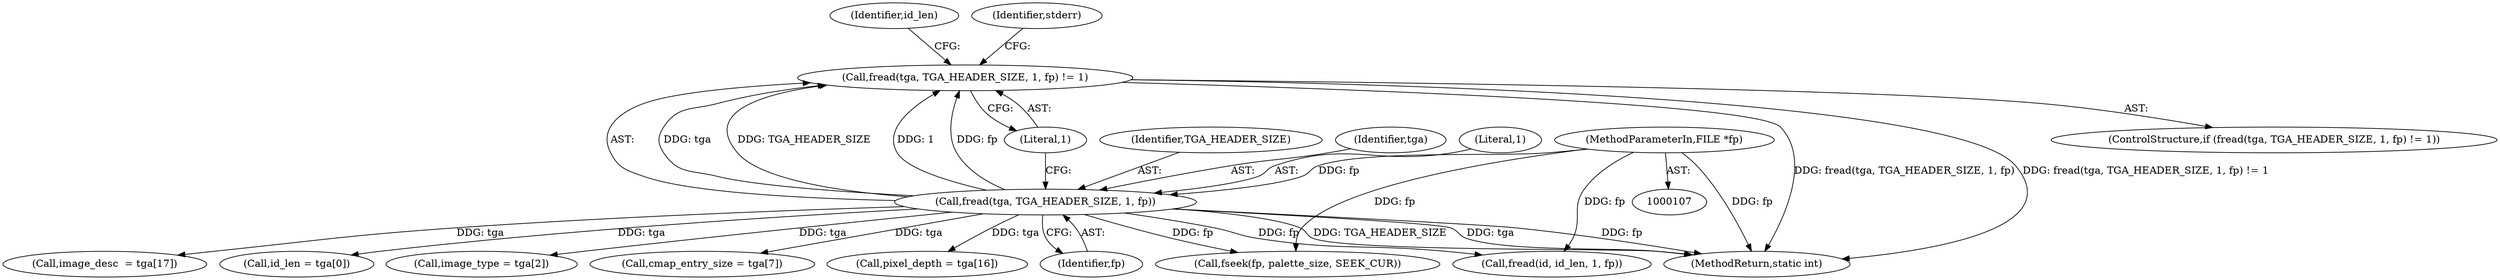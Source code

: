 digraph "0_openjpeg_2cd30c2b06ce332dede81cccad8b334cde997281_0@API" {
"1000140" [label="(Call,fread(tga, TGA_HEADER_SIZE, 1, fp) != 1)"];
"1000141" [label="(Call,fread(tga, TGA_HEADER_SIZE, 1, fp))"];
"1000108" [label="(MethodParameterIn,FILE *fp)"];
"1000283" [label="(Call,fseek(fp, palette_size, SEEK_CUR))"];
"1000154" [label="(Identifier,id_len)"];
"1000108" [label="(MethodParameterIn,FILE *fp)"];
"1000203" [label="(Call,pixel_depth = tga[16])"];
"1000141" [label="(Call,fread(tga, TGA_HEADER_SIZE, 1, fp))"];
"1000145" [label="(Identifier,fp)"];
"1000208" [label="(Call,image_desc  = tga[17])"];
"1000153" [label="(Call,id_len = tga[0])"];
"1000146" [label="(Literal,1)"];
"1000253" [label="(Call,fread(id, id_len, 1, fp))"];
"1000140" [label="(Call,fread(tga, TGA_HEADER_SIZE, 1, fp) != 1)"];
"1000143" [label="(Identifier,TGA_HEADER_SIZE)"];
"1000158" [label="(Call,image_type = tga[2])"];
"1000170" [label="(Call,cmap_entry_size = tga[7])"];
"1000149" [label="(Identifier,stderr)"];
"1000142" [label="(Identifier,tga)"];
"1000139" [label="(ControlStructure,if (fread(tga, TGA_HEADER_SIZE, 1, fp) != 1))"];
"1000144" [label="(Literal,1)"];
"1000289" [label="(MethodReturn,static int)"];
"1000140" -> "1000139"  [label="AST: "];
"1000140" -> "1000146"  [label="CFG: "];
"1000141" -> "1000140"  [label="AST: "];
"1000146" -> "1000140"  [label="AST: "];
"1000149" -> "1000140"  [label="CFG: "];
"1000154" -> "1000140"  [label="CFG: "];
"1000140" -> "1000289"  [label="DDG: fread(tga, TGA_HEADER_SIZE, 1, fp)"];
"1000140" -> "1000289"  [label="DDG: fread(tga, TGA_HEADER_SIZE, 1, fp) != 1"];
"1000141" -> "1000140"  [label="DDG: tga"];
"1000141" -> "1000140"  [label="DDG: TGA_HEADER_SIZE"];
"1000141" -> "1000140"  [label="DDG: 1"];
"1000141" -> "1000140"  [label="DDG: fp"];
"1000141" -> "1000145"  [label="CFG: "];
"1000142" -> "1000141"  [label="AST: "];
"1000143" -> "1000141"  [label="AST: "];
"1000144" -> "1000141"  [label="AST: "];
"1000145" -> "1000141"  [label="AST: "];
"1000146" -> "1000141"  [label="CFG: "];
"1000141" -> "1000289"  [label="DDG: tga"];
"1000141" -> "1000289"  [label="DDG: fp"];
"1000141" -> "1000289"  [label="DDG: TGA_HEADER_SIZE"];
"1000108" -> "1000141"  [label="DDG: fp"];
"1000141" -> "1000153"  [label="DDG: tga"];
"1000141" -> "1000158"  [label="DDG: tga"];
"1000141" -> "1000170"  [label="DDG: tga"];
"1000141" -> "1000203"  [label="DDG: tga"];
"1000141" -> "1000208"  [label="DDG: tga"];
"1000141" -> "1000253"  [label="DDG: fp"];
"1000141" -> "1000283"  [label="DDG: fp"];
"1000108" -> "1000107"  [label="AST: "];
"1000108" -> "1000289"  [label="DDG: fp"];
"1000108" -> "1000253"  [label="DDG: fp"];
"1000108" -> "1000283"  [label="DDG: fp"];
}
